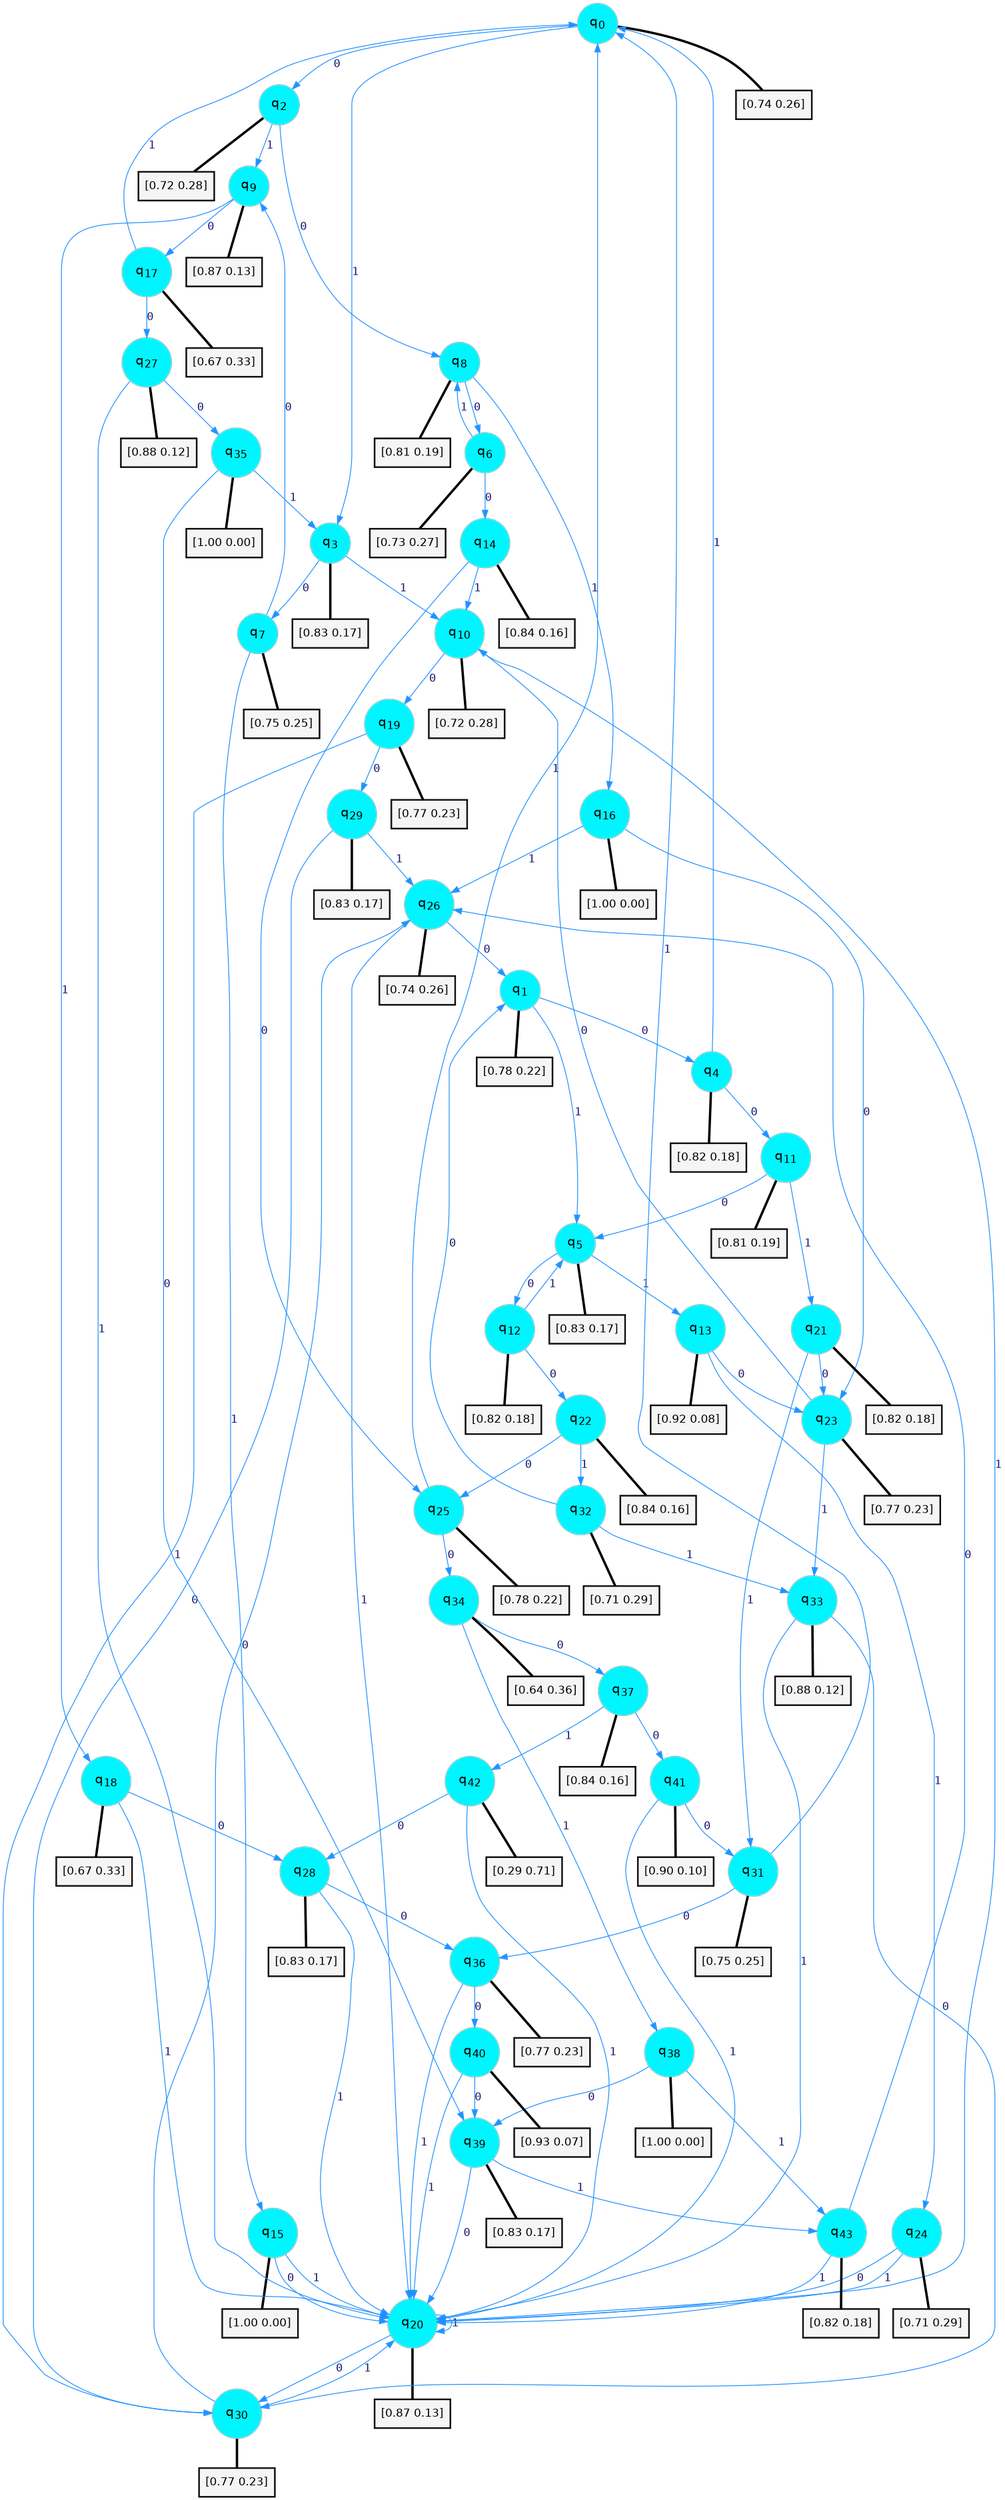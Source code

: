 digraph G {
graph [
bgcolor=transparent, dpi=300, rankdir=TD, size="40,25"];
node [
color=gray, fillcolor=turquoise1, fontcolor=black, fontname=Helvetica, fontsize=16, fontweight=bold, shape=circle, style=filled];
edge [
arrowsize=1, color=dodgerblue1, fontcolor=midnightblue, fontname=courier, fontweight=bold, penwidth=1, style=solid, weight=20];
0[label=<q<SUB>0</SUB>>];
1[label=<q<SUB>1</SUB>>];
2[label=<q<SUB>2</SUB>>];
3[label=<q<SUB>3</SUB>>];
4[label=<q<SUB>4</SUB>>];
5[label=<q<SUB>5</SUB>>];
6[label=<q<SUB>6</SUB>>];
7[label=<q<SUB>7</SUB>>];
8[label=<q<SUB>8</SUB>>];
9[label=<q<SUB>9</SUB>>];
10[label=<q<SUB>10</SUB>>];
11[label=<q<SUB>11</SUB>>];
12[label=<q<SUB>12</SUB>>];
13[label=<q<SUB>13</SUB>>];
14[label=<q<SUB>14</SUB>>];
15[label=<q<SUB>15</SUB>>];
16[label=<q<SUB>16</SUB>>];
17[label=<q<SUB>17</SUB>>];
18[label=<q<SUB>18</SUB>>];
19[label=<q<SUB>19</SUB>>];
20[label=<q<SUB>20</SUB>>];
21[label=<q<SUB>21</SUB>>];
22[label=<q<SUB>22</SUB>>];
23[label=<q<SUB>23</SUB>>];
24[label=<q<SUB>24</SUB>>];
25[label=<q<SUB>25</SUB>>];
26[label=<q<SUB>26</SUB>>];
27[label=<q<SUB>27</SUB>>];
28[label=<q<SUB>28</SUB>>];
29[label=<q<SUB>29</SUB>>];
30[label=<q<SUB>30</SUB>>];
31[label=<q<SUB>31</SUB>>];
32[label=<q<SUB>32</SUB>>];
33[label=<q<SUB>33</SUB>>];
34[label=<q<SUB>34</SUB>>];
35[label=<q<SUB>35</SUB>>];
36[label=<q<SUB>36</SUB>>];
37[label=<q<SUB>37</SUB>>];
38[label=<q<SUB>38</SUB>>];
39[label=<q<SUB>39</SUB>>];
40[label=<q<SUB>40</SUB>>];
41[label=<q<SUB>41</SUB>>];
42[label=<q<SUB>42</SUB>>];
43[label=<q<SUB>43</SUB>>];
44[label="[0.74 0.26]", shape=box,fontcolor=black, fontname=Helvetica, fontsize=14, penwidth=2, fillcolor=whitesmoke,color=black];
45[label="[0.78 0.22]", shape=box,fontcolor=black, fontname=Helvetica, fontsize=14, penwidth=2, fillcolor=whitesmoke,color=black];
46[label="[0.72 0.28]", shape=box,fontcolor=black, fontname=Helvetica, fontsize=14, penwidth=2, fillcolor=whitesmoke,color=black];
47[label="[0.83 0.17]", shape=box,fontcolor=black, fontname=Helvetica, fontsize=14, penwidth=2, fillcolor=whitesmoke,color=black];
48[label="[0.82 0.18]", shape=box,fontcolor=black, fontname=Helvetica, fontsize=14, penwidth=2, fillcolor=whitesmoke,color=black];
49[label="[0.83 0.17]", shape=box,fontcolor=black, fontname=Helvetica, fontsize=14, penwidth=2, fillcolor=whitesmoke,color=black];
50[label="[0.73 0.27]", shape=box,fontcolor=black, fontname=Helvetica, fontsize=14, penwidth=2, fillcolor=whitesmoke,color=black];
51[label="[0.75 0.25]", shape=box,fontcolor=black, fontname=Helvetica, fontsize=14, penwidth=2, fillcolor=whitesmoke,color=black];
52[label="[0.81 0.19]", shape=box,fontcolor=black, fontname=Helvetica, fontsize=14, penwidth=2, fillcolor=whitesmoke,color=black];
53[label="[0.87 0.13]", shape=box,fontcolor=black, fontname=Helvetica, fontsize=14, penwidth=2, fillcolor=whitesmoke,color=black];
54[label="[0.72 0.28]", shape=box,fontcolor=black, fontname=Helvetica, fontsize=14, penwidth=2, fillcolor=whitesmoke,color=black];
55[label="[0.81 0.19]", shape=box,fontcolor=black, fontname=Helvetica, fontsize=14, penwidth=2, fillcolor=whitesmoke,color=black];
56[label="[0.82 0.18]", shape=box,fontcolor=black, fontname=Helvetica, fontsize=14, penwidth=2, fillcolor=whitesmoke,color=black];
57[label="[0.92 0.08]", shape=box,fontcolor=black, fontname=Helvetica, fontsize=14, penwidth=2, fillcolor=whitesmoke,color=black];
58[label="[0.84 0.16]", shape=box,fontcolor=black, fontname=Helvetica, fontsize=14, penwidth=2, fillcolor=whitesmoke,color=black];
59[label="[1.00 0.00]", shape=box,fontcolor=black, fontname=Helvetica, fontsize=14, penwidth=2, fillcolor=whitesmoke,color=black];
60[label="[1.00 0.00]", shape=box,fontcolor=black, fontname=Helvetica, fontsize=14, penwidth=2, fillcolor=whitesmoke,color=black];
61[label="[0.67 0.33]", shape=box,fontcolor=black, fontname=Helvetica, fontsize=14, penwidth=2, fillcolor=whitesmoke,color=black];
62[label="[0.67 0.33]", shape=box,fontcolor=black, fontname=Helvetica, fontsize=14, penwidth=2, fillcolor=whitesmoke,color=black];
63[label="[0.77 0.23]", shape=box,fontcolor=black, fontname=Helvetica, fontsize=14, penwidth=2, fillcolor=whitesmoke,color=black];
64[label="[0.87 0.13]", shape=box,fontcolor=black, fontname=Helvetica, fontsize=14, penwidth=2, fillcolor=whitesmoke,color=black];
65[label="[0.82 0.18]", shape=box,fontcolor=black, fontname=Helvetica, fontsize=14, penwidth=2, fillcolor=whitesmoke,color=black];
66[label="[0.84 0.16]", shape=box,fontcolor=black, fontname=Helvetica, fontsize=14, penwidth=2, fillcolor=whitesmoke,color=black];
67[label="[0.77 0.23]", shape=box,fontcolor=black, fontname=Helvetica, fontsize=14, penwidth=2, fillcolor=whitesmoke,color=black];
68[label="[0.71 0.29]", shape=box,fontcolor=black, fontname=Helvetica, fontsize=14, penwidth=2, fillcolor=whitesmoke,color=black];
69[label="[0.78 0.22]", shape=box,fontcolor=black, fontname=Helvetica, fontsize=14, penwidth=2, fillcolor=whitesmoke,color=black];
70[label="[0.74 0.26]", shape=box,fontcolor=black, fontname=Helvetica, fontsize=14, penwidth=2, fillcolor=whitesmoke,color=black];
71[label="[0.88 0.12]", shape=box,fontcolor=black, fontname=Helvetica, fontsize=14, penwidth=2, fillcolor=whitesmoke,color=black];
72[label="[0.83 0.17]", shape=box,fontcolor=black, fontname=Helvetica, fontsize=14, penwidth=2, fillcolor=whitesmoke,color=black];
73[label="[0.83 0.17]", shape=box,fontcolor=black, fontname=Helvetica, fontsize=14, penwidth=2, fillcolor=whitesmoke,color=black];
74[label="[0.77 0.23]", shape=box,fontcolor=black, fontname=Helvetica, fontsize=14, penwidth=2, fillcolor=whitesmoke,color=black];
75[label="[0.75 0.25]", shape=box,fontcolor=black, fontname=Helvetica, fontsize=14, penwidth=2, fillcolor=whitesmoke,color=black];
76[label="[0.71 0.29]", shape=box,fontcolor=black, fontname=Helvetica, fontsize=14, penwidth=2, fillcolor=whitesmoke,color=black];
77[label="[0.88 0.12]", shape=box,fontcolor=black, fontname=Helvetica, fontsize=14, penwidth=2, fillcolor=whitesmoke,color=black];
78[label="[0.64 0.36]", shape=box,fontcolor=black, fontname=Helvetica, fontsize=14, penwidth=2, fillcolor=whitesmoke,color=black];
79[label="[1.00 0.00]", shape=box,fontcolor=black, fontname=Helvetica, fontsize=14, penwidth=2, fillcolor=whitesmoke,color=black];
80[label="[0.77 0.23]", shape=box,fontcolor=black, fontname=Helvetica, fontsize=14, penwidth=2, fillcolor=whitesmoke,color=black];
81[label="[0.84 0.16]", shape=box,fontcolor=black, fontname=Helvetica, fontsize=14, penwidth=2, fillcolor=whitesmoke,color=black];
82[label="[1.00 0.00]", shape=box,fontcolor=black, fontname=Helvetica, fontsize=14, penwidth=2, fillcolor=whitesmoke,color=black];
83[label="[0.83 0.17]", shape=box,fontcolor=black, fontname=Helvetica, fontsize=14, penwidth=2, fillcolor=whitesmoke,color=black];
84[label="[0.93 0.07]", shape=box,fontcolor=black, fontname=Helvetica, fontsize=14, penwidth=2, fillcolor=whitesmoke,color=black];
85[label="[0.90 0.10]", shape=box,fontcolor=black, fontname=Helvetica, fontsize=14, penwidth=2, fillcolor=whitesmoke,color=black];
86[label="[0.29 0.71]", shape=box,fontcolor=black, fontname=Helvetica, fontsize=14, penwidth=2, fillcolor=whitesmoke,color=black];
87[label="[0.82 0.18]", shape=box,fontcolor=black, fontname=Helvetica, fontsize=14, penwidth=2, fillcolor=whitesmoke,color=black];
0->2 [label=0];
0->3 [label=1];
0->44 [arrowhead=none, penwidth=3,color=black];
1->4 [label=0];
1->5 [label=1];
1->45 [arrowhead=none, penwidth=3,color=black];
2->8 [label=0];
2->9 [label=1];
2->46 [arrowhead=none, penwidth=3,color=black];
3->7 [label=0];
3->10 [label=1];
3->47 [arrowhead=none, penwidth=3,color=black];
4->11 [label=0];
4->0 [label=1];
4->48 [arrowhead=none, penwidth=3,color=black];
5->12 [label=0];
5->13 [label=1];
5->49 [arrowhead=none, penwidth=3,color=black];
6->14 [label=0];
6->8 [label=1];
6->50 [arrowhead=none, penwidth=3,color=black];
7->9 [label=0];
7->15 [label=1];
7->51 [arrowhead=none, penwidth=3,color=black];
8->6 [label=0];
8->16 [label=1];
8->52 [arrowhead=none, penwidth=3,color=black];
9->17 [label=0];
9->18 [label=1];
9->53 [arrowhead=none, penwidth=3,color=black];
10->19 [label=0];
10->20 [label=1];
10->54 [arrowhead=none, penwidth=3,color=black];
11->5 [label=0];
11->21 [label=1];
11->55 [arrowhead=none, penwidth=3,color=black];
12->22 [label=0];
12->5 [label=1];
12->56 [arrowhead=none, penwidth=3,color=black];
13->23 [label=0];
13->24 [label=1];
13->57 [arrowhead=none, penwidth=3,color=black];
14->25 [label=0];
14->10 [label=1];
14->58 [arrowhead=none, penwidth=3,color=black];
15->20 [label=0];
15->20 [label=1];
15->59 [arrowhead=none, penwidth=3,color=black];
16->23 [label=0];
16->26 [label=1];
16->60 [arrowhead=none, penwidth=3,color=black];
17->27 [label=0];
17->0 [label=1];
17->61 [arrowhead=none, penwidth=3,color=black];
18->28 [label=0];
18->20 [label=1];
18->62 [arrowhead=none, penwidth=3,color=black];
19->29 [label=0];
19->30 [label=1];
19->63 [arrowhead=none, penwidth=3,color=black];
20->30 [label=0];
20->20 [label=1];
20->64 [arrowhead=none, penwidth=3,color=black];
21->23 [label=0];
21->31 [label=1];
21->65 [arrowhead=none, penwidth=3,color=black];
22->25 [label=0];
22->32 [label=1];
22->66 [arrowhead=none, penwidth=3,color=black];
23->10 [label=0];
23->33 [label=1];
23->67 [arrowhead=none, penwidth=3,color=black];
24->20 [label=0];
24->20 [label=1];
24->68 [arrowhead=none, penwidth=3,color=black];
25->34 [label=0];
25->0 [label=1];
25->69 [arrowhead=none, penwidth=3,color=black];
26->1 [label=0];
26->20 [label=1];
26->70 [arrowhead=none, penwidth=3,color=black];
27->35 [label=0];
27->20 [label=1];
27->71 [arrowhead=none, penwidth=3,color=black];
28->36 [label=0];
28->20 [label=1];
28->72 [arrowhead=none, penwidth=3,color=black];
29->30 [label=0];
29->26 [label=1];
29->73 [arrowhead=none, penwidth=3,color=black];
30->26 [label=0];
30->20 [label=1];
30->74 [arrowhead=none, penwidth=3,color=black];
31->36 [label=0];
31->0 [label=1];
31->75 [arrowhead=none, penwidth=3,color=black];
32->1 [label=0];
32->33 [label=1];
32->76 [arrowhead=none, penwidth=3,color=black];
33->30 [label=0];
33->20 [label=1];
33->77 [arrowhead=none, penwidth=3,color=black];
34->37 [label=0];
34->38 [label=1];
34->78 [arrowhead=none, penwidth=3,color=black];
35->39 [label=0];
35->3 [label=1];
35->79 [arrowhead=none, penwidth=3,color=black];
36->40 [label=0];
36->20 [label=1];
36->80 [arrowhead=none, penwidth=3,color=black];
37->41 [label=0];
37->42 [label=1];
37->81 [arrowhead=none, penwidth=3,color=black];
38->39 [label=0];
38->43 [label=1];
38->82 [arrowhead=none, penwidth=3,color=black];
39->20 [label=0];
39->43 [label=1];
39->83 [arrowhead=none, penwidth=3,color=black];
40->39 [label=0];
40->20 [label=1];
40->84 [arrowhead=none, penwidth=3,color=black];
41->31 [label=0];
41->20 [label=1];
41->85 [arrowhead=none, penwidth=3,color=black];
42->28 [label=0];
42->20 [label=1];
42->86 [arrowhead=none, penwidth=3,color=black];
43->26 [label=0];
43->20 [label=1];
43->87 [arrowhead=none, penwidth=3,color=black];
}
